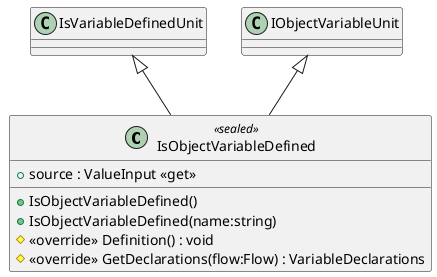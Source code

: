 @startuml
class IsObjectVariableDefined <<sealed>> {
    + IsObjectVariableDefined()
    + IsObjectVariableDefined(name:string)
    + source : ValueInput <<get>>
    # <<override>> Definition() : void
    # <<override>> GetDeclarations(flow:Flow) : VariableDeclarations
}
IsVariableDefinedUnit <|-- IsObjectVariableDefined
IObjectVariableUnit <|-- IsObjectVariableDefined
@enduml
